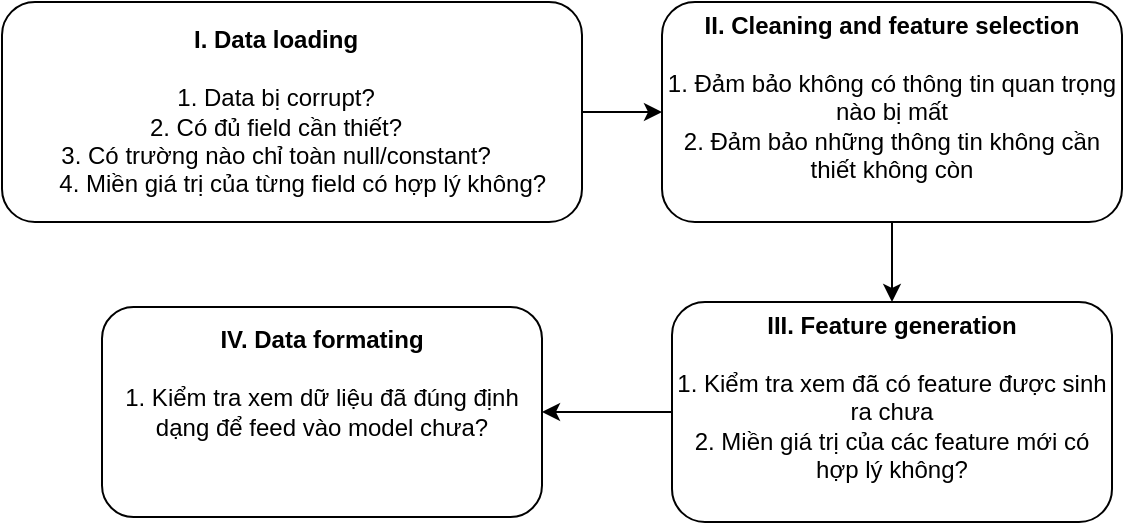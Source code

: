 <mxfile version="14.9.8" type="device"><diagram id="Dp5r8OV13hL_CQy62Hb-" name="Page-1"><mxGraphModel dx="946" dy="505" grid="1" gridSize="10" guides="1" tooltips="1" connect="1" arrows="1" fold="1" page="1" pageScale="1" pageWidth="827" pageHeight="1169" math="0" shadow="0"><root><mxCell id="0"/><mxCell id="1" parent="0"/><mxCell id="avTzx_k84WR4XiYRWZy_-6" value="" style="edgeStyle=orthogonalEdgeStyle;rounded=0;orthogonalLoop=1;jettySize=auto;html=1;" edge="1" parent="1" source="avTzx_k84WR4XiYRWZy_-1" target="avTzx_k84WR4XiYRWZy_-2"><mxGeometry relative="1" as="geometry"/></mxCell><mxCell id="avTzx_k84WR4XiYRWZy_-1" value="&lt;div style=&quot;text-align: center&quot;&gt;&lt;b&gt;I. Data loading&lt;/b&gt;&lt;/div&gt;&lt;span&gt;&lt;div style=&quot;text-align: center&quot;&gt;&lt;b&gt;&lt;br&gt;&lt;/b&gt;&lt;/div&gt;&lt;div style=&quot;text-align: center&quot;&gt;&lt;span&gt;1. Data bị corrupt?&lt;/span&gt;&lt;/div&gt;&lt;/span&gt;&lt;span&gt;&lt;div style=&quot;text-align: center&quot;&gt;&lt;span&gt;2. Có đủ field cần thiết?&lt;/span&gt;&lt;/div&gt;&lt;/span&gt;&lt;span&gt;&lt;div style=&quot;text-align: center&quot;&gt;&lt;span&gt;3. Có trường nào chỉ toàn null/constant?&lt;/span&gt;&lt;br&gt;&lt;/div&gt;&lt;/span&gt;&lt;span style=&quot;white-space: pre&quot;&gt;&#9;&lt;/span&gt;4. Miền giá trị của từng field có hợp lý không?" style="rounded=1;whiteSpace=wrap;html=1;align=left;fillColor=#FFFFFF;" vertex="1" parent="1"><mxGeometry x="110" y="110" width="290" height="110" as="geometry"/></mxCell><mxCell id="avTzx_k84WR4XiYRWZy_-7" value="" style="edgeStyle=orthogonalEdgeStyle;rounded=0;orthogonalLoop=1;jettySize=auto;html=1;" edge="1" parent="1" source="avTzx_k84WR4XiYRWZy_-2" target="avTzx_k84WR4XiYRWZy_-3"><mxGeometry relative="1" as="geometry"/></mxCell><mxCell id="avTzx_k84WR4XiYRWZy_-2" value="&lt;b&gt;II. Cleaning and feature selection&lt;br&gt;&lt;/b&gt;&lt;span style=&quot;text-align: left&quot;&gt;&lt;br&gt;1. Đảm bảo không có thông tin quan trọng nào bị mất&lt;br&gt;&lt;/span&gt;&lt;span style=&quot;text-align: left&quot;&gt;2. Đảm bảo những thông tin không cần thiết không còn&lt;/span&gt;&lt;span style=&quot;text-align: left&quot;&gt;&lt;br&gt;&lt;/span&gt;&lt;b&gt;&amp;nbsp;&lt;br&gt;&lt;/b&gt;" style="rounded=1;whiteSpace=wrap;html=1;fillColor=none;" vertex="1" parent="1"><mxGeometry x="440" y="110" width="230" height="110" as="geometry"/></mxCell><mxCell id="avTzx_k84WR4XiYRWZy_-8" value="" style="edgeStyle=orthogonalEdgeStyle;rounded=0;orthogonalLoop=1;jettySize=auto;html=1;" edge="1" parent="1" source="avTzx_k84WR4XiYRWZy_-3" target="avTzx_k84WR4XiYRWZy_-4"><mxGeometry relative="1" as="geometry"/></mxCell><mxCell id="avTzx_k84WR4XiYRWZy_-3" value="&lt;b&gt;III. Feature generation&lt;br&gt;&lt;/b&gt;&lt;span style=&quot;text-align: left&quot;&gt;&lt;br&gt;1. Kiểm tra xem đã có feature được sinh ra chưa&lt;br&gt;&lt;/span&gt;&lt;span style=&quot;text-align: left&quot;&gt;2. Miền giá trị của các feature mới có hợp lý không?&lt;/span&gt;&lt;span style=&quot;text-align: left&quot;&gt;&lt;br&gt;&lt;/span&gt;&lt;b&gt;&lt;br&gt;&lt;/b&gt;" style="rounded=1;whiteSpace=wrap;html=1;fillColor=none;" vertex="1" parent="1"><mxGeometry x="445" y="260" width="220" height="110" as="geometry"/></mxCell><mxCell id="avTzx_k84WR4XiYRWZy_-4" value="&lt;b&gt;IV. Data formating&lt;br&gt;&lt;br&gt;&lt;/b&gt;&lt;span style=&quot;text-align: left&quot;&gt;1. Kiểm tra xem dữ liệu đã đúng định dạng để feed vào model chưa?&lt;/span&gt;&lt;b&gt;&lt;br&gt;&lt;/b&gt;&lt;div style=&quot;text-align: left&quot;&gt;&lt;br&gt;&lt;/div&gt;&lt;b&gt;&lt;br&gt;&lt;/b&gt;" style="rounded=1;whiteSpace=wrap;html=1;fillColor=none;" vertex="1" parent="1"><mxGeometry x="160" y="262.5" width="220" height="105" as="geometry"/></mxCell></root></mxGraphModel></diagram></mxfile>